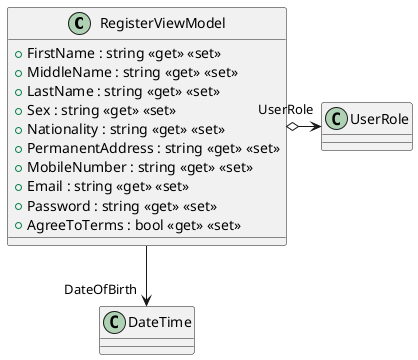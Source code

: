 @startuml
class RegisterViewModel {
    + FirstName : string <<get>> <<set>>
    + MiddleName : string <<get>> <<set>>
    + LastName : string <<get>> <<set>>
    + Sex : string <<get>> <<set>>
    + Nationality : string <<get>> <<set>>
    + PermanentAddress : string <<get>> <<set>>
    + MobileNumber : string <<get>> <<set>>
    + Email : string <<get>> <<set>>
    + Password : string <<get>> <<set>>
    + AgreeToTerms : bool <<get>> <<set>>
}
RegisterViewModel --> "DateOfBirth" DateTime
RegisterViewModel o-> "UserRole" UserRole
@enduml
